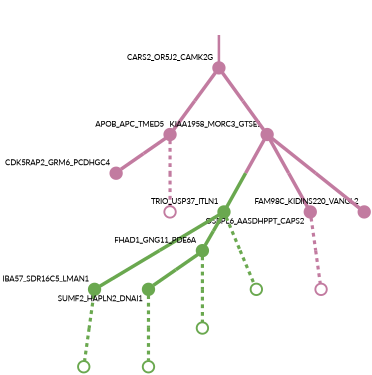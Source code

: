strict digraph  {
graph[splines=false]; nodesep=0.7; rankdir=TB; ranksep=0.6; forcelabels=true; dpi=600; size=2.5;
0 [color="#c27ba0ff", fillcolor="#c27ba0ff", fixedsize=true, fontname=Lato, fontsize="12pt", height="0.25", label="", penwidth=3, shape=circle, style=filled, xlabel=CARS2_OR5J2_CAMK2G];
3 [color="#c27ba0ff", fillcolor="#c27ba0ff", fixedsize=true, fontname=Lato, fontsize="12pt", height="0.25", label="", penwidth=3, shape=circle, style=filled, xlabel=APOB_APC_TMED5];
6 [color="#c27ba0ff", fillcolor="#c27ba0ff", fixedsize=true, fontname=Lato, fontsize="12pt", height="0.25", label="", penwidth=3, shape=circle, style=filled, xlabel=KIAA1958_MORC3_GTSE1];
1 [color="#6aa84fff", fillcolor="#6aa84fff", fixedsize=true, fontname=Lato, fontsize="12pt", height="0.25", label="", penwidth=3, shape=circle, style=filled, xlabel=TRIO_USP37_ITLN1];
2 [color="#6aa84fff", fillcolor="#6aa84fff", fixedsize=true, fontname=Lato, fontsize="12pt", height="0.25", label="", penwidth=3, shape=circle, style=filled, xlabel=IBA57_SDR16C5_LMAN1];
8 [color="#6aa84fff", fillcolor="#6aa84fff", fixedsize=true, fontname=Lato, fontsize="12pt", height="0.25", label="", penwidth=3, shape=circle, style=filled, xlabel=FHAD1_GNG11_PDE6A];
10 [color="#6aa84fff", fillcolor="#6aa84fff", fixedsize=true, fontname=Lato, fontsize="12pt", height="0.25", label="", penwidth=3, shape=circle, style=solid, xlabel=""];
11 [color="#6aa84fff", fillcolor="#6aa84fff", fixedsize=true, fontname=Lato, fontsize="12pt", height="0.25", label="", penwidth=3, shape=circle, style=solid, xlabel=""];
9 [color="#c27ba0ff", fillcolor="#c27ba0ff", fixedsize=true, fontname=Lato, fontsize="12pt", height="0.25", label="", penwidth=3, shape=circle, style=filled, xlabel=CDK5RAP2_GRM6_PCDHGC4];
14 [color="#c27ba0ff", fillcolor="#c27ba0ff", fixedsize=true, fontname=Lato, fontsize="12pt", height="0.25", label="", penwidth=3, shape=circle, style=solid, xlabel=""];
5 [color="#c27ba0ff", fillcolor="#c27ba0ff", fixedsize=true, fontname=Lato, fontsize="12pt", height="0.25", label="", penwidth=3, shape=circle, style=filled, xlabel=OSBPL6_AASDHPPT_CAPS2];
15 [color="#c27ba0ff", fillcolor="#c27ba0ff", fixedsize=true, fontname=Lato, fontsize="12pt", height="0.25", label="", penwidth=3, shape=circle, style=solid, xlabel=""];
4 [color="#c27ba0ff", fillcolor="#c27ba0ff", fixedsize=true, fontname=Lato, fontsize="12pt", height="0.25", label="", penwidth=3, shape=circle, style=filled, xlabel=FAM98C_KIDINS220_VANGL2];
7 [color="#6aa84fff", fillcolor="#6aa84fff", fixedsize=true, fontname=Lato, fontsize="12pt", height="0.25", label="", penwidth=3, shape=circle, style=filled, xlabel=SUMF2_HAPLN2_DNAI1];
12 [color="#6aa84fff", fillcolor="#6aa84fff", fixedsize=true, fontname=Lato, fontsize="12pt", height="0.25", label="", penwidth=3, shape=circle, style=solid, xlabel=""];
13 [color="#6aa84fff", fillcolor="#6aa84fff", fixedsize=true, fontname=Lato, fontsize="12pt", height="0.25", label="", penwidth=3, shape=circle, style=solid, xlabel=""];
normal [label="", penwidth=3, style=invis, xlabel=CARS2_OR5J2_CAMK2G];
0 -> 3  [arrowsize=0, color="#c27ba0ff;0.5:#c27ba0ff", minlen="2.0", penwidth="5.5", style=solid];
0 -> 6  [arrowsize=0, color="#c27ba0ff;0.5:#c27ba0ff", minlen="2.0", penwidth="5.5", style=solid];
3 -> 9  [arrowsize=0, color="#c27ba0ff;0.5:#c27ba0ff", minlen="1.0", penwidth="5.5", style=solid];
3 -> 14  [arrowsize=0, color="#c27ba0ff;0.5:#c27ba0ff", minlen="2.0", penwidth=5, style=dashed];
6 -> 1  [arrowsize=0, color="#c27ba0ff;0.5:#6aa84fff", minlen="2.0", penwidth="5.5", style=solid];
6 -> 4  [arrowsize=0, color="#c27ba0ff;0.5:#c27ba0ff", minlen="2.0", penwidth="5.5", style=solid];
6 -> 5  [arrowsize=0, color="#c27ba0ff;0.5:#c27ba0ff", minlen="2.0", penwidth="5.5", style=solid];
1 -> 2  [arrowsize=0, color="#6aa84fff;0.5:#6aa84fff", minlen="2.0", penwidth="5.5", style=solid];
1 -> 8  [arrowsize=0, color="#6aa84fff;0.5:#6aa84fff", minlen="1.0", penwidth="5.5", style=solid];
1 -> 10  [arrowsize=0, color="#6aa84fff;0.5:#6aa84fff", minlen="2.0", penwidth=5, style=dashed];
2 -> 11  [arrowsize=0, color="#6aa84fff;0.5:#6aa84fff", minlen="2.0", penwidth=5, style=dashed];
8 -> 7  [arrowsize=0, color="#6aa84fff;0.5:#6aa84fff", minlen="1.5", penwidth="5.5", style=solid];
8 -> 13  [arrowsize=0, color="#6aa84fff;0.5:#6aa84fff", minlen="2.0", penwidth=5, style=dashed];
5 -> 15  [arrowsize=0, color="#c27ba0ff;0.5:#c27ba0ff", minlen="2.0", penwidth=5, style=dashed];
7 -> 12  [arrowsize=0, color="#6aa84fff;0.5:#6aa84fff", minlen="2.0", penwidth=5, style=dashed];
normal -> 0  [arrowsize=0, color="#c27ba0ff", label="", penwidth=4, style=solid];
}
